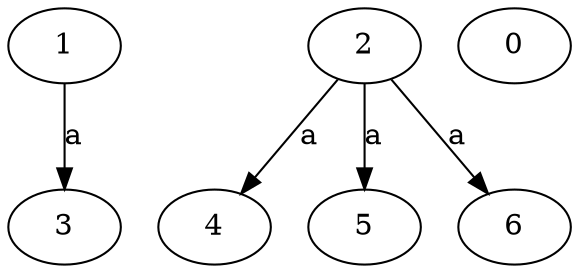 strict digraph  {
3;
4;
5;
0;
1;
2;
6;
1 -> 3  [label=a];
2 -> 4  [label=a];
2 -> 5  [label=a];
2 -> 6  [label=a];
}
